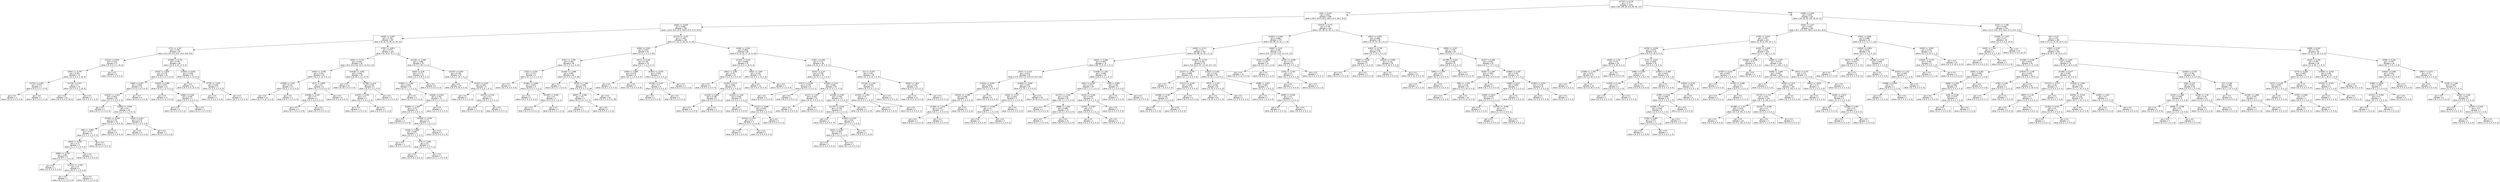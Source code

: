 digraph Tree {
node [shape=box, fontname="helvetica"] ;
edge [fontname="helvetica"] ;
0 [label="x[1797] <= 0.235\ngini = 0.77\nsamples = 1030\nvalue = [66, 189, 99, 411, 90, 58, 117]"] ;
1 [label="x[36] <= 0.218\ngini = 0.811\nsamples = 599\nvalue = [50.0, 154.0, 64.0, 166.0, 51.0, 38.0, 76.0]"] ;
0 -> 1 [labeldistance=2.5, labelangle=45, headlabel="True"] ;
2 [label="x[463] <= -0.018\ngini = 0.802\nsamples = 355\nvalue = [13.0, 55.0, 22.0, 116.0, 47.0, 37.0, 65.0]"] ;
1 -> 2 ;
3 [label="x[259] <= -0.587\ngini = 0.725\nsamples = 207\nvalue = [6, 32, 11, 96, 24, 26, 12]"] ;
2 -> 3 ;
4 [label="x[71] <= -1.157\ngini = 0.791\nsamples = 87\nvalue = [2.0, 8.0, 3.0, 22.0, 19.0, 24.0, 9.0]"] ;
3 -> 4 ;
5 [label="x[1514] <= 0.634\ngini = 0.516\nsamples = 27\nvalue = [0, 0, 0, 3, 2, 18, 4]"] ;
4 -> 5 ;
6 [label="x[591] <= -0.795\ngini = 0.363\nsamples = 23\nvalue = [0, 0, 0, 3, 2, 18, 0]"] ;
5 -> 6 ;
7 [label="x[1753] <= 0.351\ngini = 0.375\nsamples = 4\nvalue = [0, 0, 0, 3, 1, 0, 0]"] ;
6 -> 7 ;
8 [label="gini = 0.0\nsamples = 3\nvalue = [0, 0, 0, 3, 0, 0, 0]"] ;
7 -> 8 ;
9 [label="gini = 0.0\nsamples = 1\nvalue = [0, 0, 0, 0, 1, 0, 0]"] ;
7 -> 9 ;
10 [label="x[1376] <= 0.527\ngini = 0.1\nsamples = 19\nvalue = [0, 0, 0, 0, 1, 18, 0]"] ;
6 -> 10 ;
11 [label="gini = 0.0\nsamples = 18\nvalue = [0, 0, 0, 0, 0, 18, 0]"] ;
10 -> 11 ;
12 [label="gini = 0.0\nsamples = 1\nvalue = [0, 0, 0, 0, 1, 0, 0]"] ;
10 -> 12 ;
13 [label="gini = 0.0\nsamples = 4\nvalue = [0, 0, 0, 0, 0, 0, 4]"] ;
5 -> 13 ;
14 [label="x[1594] <= 0.155\ngini = 0.781\nsamples = 60\nvalue = [2, 8, 3, 19, 17, 6, 5]"] ;
4 -> 14 ;
15 [label="x[913] <= -0.034\ngini = 0.778\nsamples = 45\nvalue = [1, 8, 3, 17, 5, 6, 5]"] ;
14 -> 15 ;
16 [label="x[563] <= 0.357\ngini = 0.818\nsamples = 31\nvalue = [1, 8, 2, 6, 5, 6, 3]"] ;
15 -> 16 ;
17 [label="x[1815] <= -1.043\ngini = 0.816\nsamples = 25\nvalue = [1, 2, 2, 6, 5, 6, 3]"] ;
16 -> 17 ;
18 [label="gini = 0.0\nsamples = 5\nvalue = [0, 0, 0, 5, 0, 0, 0]"] ;
17 -> 18 ;
19 [label="x[1683] <= -0.695\ngini = 0.8\nsamples = 20\nvalue = [1, 2, 2, 1, 5, 6, 3]"] ;
17 -> 19 ;
20 [label="x[1445] <= -0.436\ngini = 0.735\nsamples = 14\nvalue = [1, 2, 1, 1, 0, 6, 3]"] ;
19 -> 20 ;
21 [label="x[85] <= -0.852\ngini = 0.75\nsamples = 8\nvalue = [1, 2, 1, 1, 0, 0, 3]"] ;
20 -> 21 ;
22 [label="x[503] <= -0.292\ngini = 0.72\nsamples = 5\nvalue = [1, 2, 1, 1, 0, 0, 0]"] ;
21 -> 22 ;
23 [label="x[884] <= -0.703\ngini = 0.667\nsamples = 3\nvalue = [1, 0, 1, 1, 0, 0, 0]"] ;
22 -> 23 ;
24 [label="gini = 0.0\nsamples = 1\nvalue = [1, 0, 0, 0, 0, 0, 0]"] ;
23 -> 24 ;
25 [label="x[1231] <= -1.536\ngini = 0.5\nsamples = 2\nvalue = [0, 0, 1, 1, 0, 0, 0]"] ;
23 -> 25 ;
26 [label="gini = 0.0\nsamples = 1\nvalue = [0, 0, 0, 1, 0, 0, 0]"] ;
25 -> 26 ;
27 [label="gini = 0.0\nsamples = 1\nvalue = [0, 0, 1, 0, 0, 0, 0]"] ;
25 -> 27 ;
28 [label="gini = 0.0\nsamples = 2\nvalue = [0, 2, 0, 0, 0, 0, 0]"] ;
22 -> 28 ;
29 [label="gini = 0.0\nsamples = 3\nvalue = [0, 0, 0, 0, 0, 0, 3]"] ;
21 -> 29 ;
30 [label="gini = 0.0\nsamples = 6\nvalue = [0, 0, 0, 0, 0, 6, 0]"] ;
20 -> 30 ;
31 [label="x[434] <= 0.321\ngini = 0.278\nsamples = 6\nvalue = [0, 0, 1, 0, 5, 0, 0]"] ;
19 -> 31 ;
32 [label="gini = 0.0\nsamples = 5\nvalue = [0, 0, 0, 0, 5, 0, 0]"] ;
31 -> 32 ;
33 [label="gini = 0.0\nsamples = 1\nvalue = [0, 0, 1, 0, 0, 0, 0]"] ;
31 -> 33 ;
34 [label="gini = 0.0\nsamples = 6\nvalue = [0, 6, 0, 0, 0, 0, 0]"] ;
16 -> 34 ;
35 [label="x[1652] <= 0.089\ngini = 0.357\nsamples = 14\nvalue = [0, 0, 1, 11, 0, 0, 2]"] ;
15 -> 35 ;
36 [label="gini = 0.0\nsamples = 11\nvalue = [0, 0, 0, 11, 0, 0, 0]"] ;
35 -> 36 ;
37 [label="x[584] <= 0.263\ngini = 0.444\nsamples = 3\nvalue = [0, 0, 1, 0, 0, 0, 2]"] ;
35 -> 37 ;
38 [label="gini = 0.0\nsamples = 2\nvalue = [0, 0, 0, 0, 0, 0, 2]"] ;
37 -> 38 ;
39 [label="gini = 0.0\nsamples = 1\nvalue = [0, 0, 1, 0, 0, 0, 0]"] ;
37 -> 39 ;
40 [label="x[1052] <= 0.639\ngini = 0.338\nsamples = 15\nvalue = [1, 0, 0, 2, 12, 0, 0]"] ;
14 -> 40 ;
41 [label="gini = 0.0\nsamples = 12\nvalue = [0, 0, 0, 0, 12, 0, 0]"] ;
40 -> 41 ;
42 [label="x[776] <= -0.524\ngini = 0.444\nsamples = 3\nvalue = [1, 0, 0, 2, 0, 0, 0]"] ;
40 -> 42 ;
43 [label="gini = 0.0\nsamples = 1\nvalue = [1, 0, 0, 0, 0, 0, 0]"] ;
42 -> 43 ;
44 [label="gini = 0.0\nsamples = 2\nvalue = [0, 0, 0, 2, 0, 0, 0]"] ;
42 -> 44 ;
45 [label="x[755] <= -0.813\ngini = 0.572\nsamples = 120\nvalue = [4, 24, 8, 74, 5, 2, 3]"] ;
3 -> 45 ;
46 [label="x[502] <= -0.723\ngini = 0.636\nsamples = 44\nvalue = [0.0, 21.0, 6.0, 15.0, 1.0, 0.0, 1.0]"] ;
45 -> 46 ;
47 [label="x[544] <= -0.796\ngini = 0.526\nsamples = 19\nvalue = [0, 1, 5, 12, 0, 0, 1]"] ;
46 -> 47 ;
48 [label="x[1639] <= 1.643\ngini = 0.142\nsamples = 13\nvalue = [0, 0, 1, 12, 0, 0, 0]"] ;
47 -> 48 ;
49 [label="gini = 0.0\nsamples = 12\nvalue = [0, 0, 0, 12, 0, 0, 0]"] ;
48 -> 49 ;
50 [label="gini = 0.0\nsamples = 1\nvalue = [0, 0, 1, 0, 0, 0, 0]"] ;
48 -> 50 ;
51 [label="x[17] <= -0.659\ngini = 0.5\nsamples = 6\nvalue = [0, 1, 4, 0, 0, 0, 1]"] ;
47 -> 51 ;
52 [label="x[1048] <= -0.167\ngini = 0.5\nsamples = 2\nvalue = [0, 1, 0, 0, 0, 0, 1]"] ;
51 -> 52 ;
53 [label="gini = 0.0\nsamples = 1\nvalue = [0, 1, 0, 0, 0, 0, 0]"] ;
52 -> 53 ;
54 [label="gini = 0.0\nsamples = 1\nvalue = [0, 0, 0, 0, 0, 0, 1]"] ;
52 -> 54 ;
55 [label="gini = 0.0\nsamples = 4\nvalue = [0, 0, 4, 0, 0, 0, 0]"] ;
51 -> 55 ;
56 [label="x[1418] <= -0.001\ngini = 0.342\nsamples = 25\nvalue = [0, 20, 1, 3, 1, 0, 0]"] ;
46 -> 56 ;
57 [label="gini = 0.0\nsamples = 20\nvalue = [0, 20, 0, 0, 0, 0, 0]"] ;
56 -> 57 ;
58 [label="x[1786] <= 0.14\ngini = 0.56\nsamples = 5\nvalue = [0, 0, 1, 3, 1, 0, 0]"] ;
56 -> 58 ;
59 [label="x[1525] <= 0.354\ngini = 0.5\nsamples = 2\nvalue = [0, 0, 1, 0, 1, 0, 0]"] ;
58 -> 59 ;
60 [label="gini = 0.0\nsamples = 1\nvalue = [0, 0, 1, 0, 0, 0, 0]"] ;
59 -> 60 ;
61 [label="gini = 0.0\nsamples = 1\nvalue = [0, 0, 0, 0, 1, 0, 0]"] ;
59 -> 61 ;
62 [label="gini = 0.0\nsamples = 3\nvalue = [0, 0, 0, 3, 0, 0, 0]"] ;
58 -> 62 ;
63 [label="x[1135] <= -1.008\ngini = 0.388\nsamples = 76\nvalue = [4, 3, 2, 59, 4, 2, 2]"] ;
45 -> 63 ;
64 [label="x[455] <= 0.46\ngini = 0.771\nsamples = 23\nvalue = [4, 3, 1, 9, 3, 2, 1]"] ;
63 -> 64 ;
65 [label="x[1662] <= -1.348\ngini = 0.818\nsamples = 15\nvalue = [4, 3, 1, 1, 3, 2, 1]"] ;
64 -> 65 ;
66 [label="gini = 0.0\nsamples = 4\nvalue = [4, 0, 0, 0, 0, 0, 0]"] ;
65 -> 66 ;
67 [label="x[1626] <= 0.022\ngini = 0.793\nsamples = 11\nvalue = [0, 3, 1, 1, 3, 2, 1]"] ;
65 -> 67 ;
68 [label="x[1801] <= -1.364\ngini = 0.75\nsamples = 8\nvalue = [0, 3, 1, 1, 0, 2, 1]"] ;
67 -> 68 ;
69 [label="gini = 0.0\nsamples = 3\nvalue = [0, 3, 0, 0, 0, 0, 0]"] ;
68 -> 69 ;
70 [label="x[1463] <= -0.902\ngini = 0.72\nsamples = 5\nvalue = [0, 0, 1, 1, 0, 2, 1]"] ;
68 -> 70 ;
71 [label="x[418] <= -0.982\ngini = 0.667\nsamples = 3\nvalue = [0, 0, 1, 1, 0, 0, 1]"] ;
70 -> 71 ;
72 [label="gini = 0.0\nsamples = 1\nvalue = [0, 0, 0, 1, 0, 0, 0]"] ;
71 -> 72 ;
73 [label="x[75] <= 1.696\ngini = 0.5\nsamples = 2\nvalue = [0, 0, 1, 0, 0, 0, 1]"] ;
71 -> 73 ;
74 [label="gini = 0.0\nsamples = 1\nvalue = [0, 0, 0, 0, 0, 0, 1]"] ;
73 -> 74 ;
75 [label="gini = 0.0\nsamples = 1\nvalue = [0, 0, 1, 0, 0, 0, 0]"] ;
73 -> 75 ;
76 [label="gini = 0.0\nsamples = 2\nvalue = [0, 0, 0, 0, 0, 2, 0]"] ;
70 -> 76 ;
77 [label="gini = 0.0\nsamples = 3\nvalue = [0, 0, 0, 0, 3, 0, 0]"] ;
67 -> 77 ;
78 [label="gini = 0.0\nsamples = 8\nvalue = [0, 0, 0, 8, 0, 0, 0]"] ;
64 -> 78 ;
79 [label="x[1323] <= 0.926\ngini = 0.109\nsamples = 53\nvalue = [0, 0, 1, 50, 1, 0, 1]"] ;
63 -> 79 ;
80 [label="gini = 0.0\nsamples = 50\nvalue = [0, 0, 0, 50, 0, 0, 0]"] ;
79 -> 80 ;
81 [label="x[1457] <= 0.525\ngini = 0.667\nsamples = 3\nvalue = [0, 0, 1, 0, 1, 0, 1]"] ;
79 -> 81 ;
82 [label="gini = 0.0\nsamples = 1\nvalue = [0, 0, 0, 0, 1, 0, 0]"] ;
81 -> 82 ;
83 [label="x[1074] <= 0.53\ngini = 0.5\nsamples = 2\nvalue = [0, 0, 1, 0, 0, 0, 1]"] ;
81 -> 83 ;
84 [label="gini = 0.0\nsamples = 1\nvalue = [0, 0, 1, 0, 0, 0, 0]"] ;
83 -> 84 ;
85 [label="gini = 0.0\nsamples = 1\nvalue = [0, 0, 0, 0, 0, 0, 1]"] ;
83 -> 85 ;
86 [label="x[1573] <= -0.221\ngini = 0.792\nsamples = 148\nvalue = [7, 23, 11, 20, 23, 11, 53]"] ;
2 -> 86 ;
87 [label="x[564] <= 0.593\ngini = 0.507\nsamples = 63\nvalue = [2, 9, 1, 3, 2, 3, 43]"] ;
86 -> 87 ;
88 [label="x[781] <= -1.055\ngini = 0.263\nsamples = 48\nvalue = [0, 2, 0, 3, 2, 0, 41]"] ;
87 -> 88 ;
89 [label="x[252] <= 0.332\ngini = 0.722\nsamples = 6\nvalue = [0, 2, 0, 2, 1, 0, 1]"] ;
88 -> 89 ;
90 [label="gini = 0.0\nsamples = 2\nvalue = [0, 2, 0, 0, 0, 0, 0]"] ;
89 -> 90 ;
91 [label="x[1482] <= -0.605\ngini = 0.625\nsamples = 4\nvalue = [0, 0, 0, 2, 1, 0, 1]"] ;
89 -> 91 ;
92 [label="gini = 0.0\nsamples = 2\nvalue = [0, 0, 0, 2, 0, 0, 0]"] ;
91 -> 92 ;
93 [label="x[1169] <= -0.564\ngini = 0.5\nsamples = 2\nvalue = [0, 0, 0, 0, 1, 0, 1]"] ;
91 -> 93 ;
94 [label="gini = 0.0\nsamples = 1\nvalue = [0, 0, 0, 0, 0, 0, 1]"] ;
93 -> 94 ;
95 [label="gini = 0.0\nsamples = 1\nvalue = [0, 0, 0, 0, 1, 0, 0]"] ;
93 -> 95 ;
96 [label="x[1162] <= -1.896\ngini = 0.092\nsamples = 42\nvalue = [0, 0, 0, 1, 1, 0, 40]"] ;
88 -> 96 ;
97 [label="gini = 0.0\nsamples = 1\nvalue = [0, 0, 0, 1, 0, 0, 0]"] ;
96 -> 97 ;
98 [label="x[975] <= -1.306\ngini = 0.048\nsamples = 41\nvalue = [0, 0, 0, 0, 1, 0, 40]"] ;
96 -> 98 ;
99 [label="x[653] <= -0.283\ngini = 0.5\nsamples = 2\nvalue = [0, 0, 0, 0, 1, 0, 1]"] ;
98 -> 99 ;
100 [label="gini = 0.0\nsamples = 1\nvalue = [0, 0, 0, 0, 0, 0, 1]"] ;
99 -> 100 ;
101 [label="gini = 0.0\nsamples = 1\nvalue = [0, 0, 0, 0, 1, 0, 0]"] ;
99 -> 101 ;
102 [label="gini = 0.0\nsamples = 39\nvalue = [0, 0, 0, 0, 0, 0, 39]"] ;
98 -> 102 ;
103 [label="x[671] <= 0.156\ngini = 0.702\nsamples = 15\nvalue = [2, 7, 1, 0, 0, 3, 2]"] ;
87 -> 103 ;
104 [label="x[280] <= -0.984\ngini = 0.219\nsamples = 8\nvalue = [0, 7, 1, 0, 0, 0, 0]"] ;
103 -> 104 ;
105 [label="gini = 0.0\nsamples = 1\nvalue = [0, 0, 1, 0, 0, 0, 0]"] ;
104 -> 105 ;
106 [label="gini = 0.0\nsamples = 7\nvalue = [0, 7, 0, 0, 0, 0, 0]"] ;
104 -> 106 ;
107 [label="x[1841] <= -0.502\ngini = 0.653\nsamples = 7\nvalue = [2, 0, 0, 0, 0, 3, 2]"] ;
103 -> 107 ;
108 [label="x[1226] <= 0.243\ngini = 0.5\nsamples = 4\nvalue = [2, 0, 0, 0, 0, 0, 2]"] ;
107 -> 108 ;
109 [label="gini = 0.0\nsamples = 2\nvalue = [2, 0, 0, 0, 0, 0, 0]"] ;
108 -> 109 ;
110 [label="gini = 0.0\nsamples = 2\nvalue = [0, 0, 0, 0, 0, 0, 2]"] ;
108 -> 110 ;
111 [label="gini = 0.0\nsamples = 3\nvalue = [0, 0, 0, 0, 0, 3, 0]"] ;
107 -> 111 ;
112 [label="x[148] <= -0.342\ngini = 0.832\nsamples = 85\nvalue = [5, 14, 10, 17, 21, 8, 10]"] ;
86 -> 112 ;
113 [label="x[1454] <= 0.249\ngini = 0.688\nsamples = 37\nvalue = [1, 0, 5, 2, 18, 8, 3]"] ;
112 -> 113 ;
114 [label="x[652] <= -0.96\ngini = 0.76\nsamples = 22\nvalue = [1, 0, 5, 1, 4, 8, 3]"] ;
113 -> 114 ;
115 [label="gini = 0.0\nsamples = 5\nvalue = [0, 0, 5, 0, 0, 0, 0]"] ;
114 -> 115 ;
116 [label="x[1293] <= 0.72\ngini = 0.685\nsamples = 17\nvalue = [1, 0, 0, 1, 4, 8, 3]"] ;
114 -> 116 ;
117 [label="x[1016] <= 0.895\ngini = 0.198\nsamples = 9\nvalue = [0, 0, 0, 0, 0, 8, 1]"] ;
116 -> 117 ;
118 [label="gini = 0.0\nsamples = 8\nvalue = [0, 0, 0, 0, 0, 8, 0]"] ;
117 -> 118 ;
119 [label="gini = 0.0\nsamples = 1\nvalue = [0, 0, 0, 0, 0, 0, 1]"] ;
117 -> 119 ;
120 [label="x[1022] <= -0.04\ngini = 0.656\nsamples = 8\nvalue = [1, 0, 0, 1, 4, 0, 2]"] ;
116 -> 120 ;
121 [label="gini = 0.0\nsamples = 4\nvalue = [0, 0, 0, 0, 4, 0, 0]"] ;
120 -> 121 ;
122 [label="x[1217] <= 0.689\ngini = 0.625\nsamples = 4\nvalue = [1, 0, 0, 1, 0, 0, 2]"] ;
120 -> 122 ;
123 [label="x[1314] <= 1.037\ngini = 0.5\nsamples = 2\nvalue = [1, 0, 0, 1, 0, 0, 0]"] ;
122 -> 123 ;
124 [label="gini = 0.0\nsamples = 1\nvalue = [0, 0, 0, 1, 0, 0, 0]"] ;
123 -> 124 ;
125 [label="gini = 0.0\nsamples = 1\nvalue = [1, 0, 0, 0, 0, 0, 0]"] ;
123 -> 125 ;
126 [label="gini = 0.0\nsamples = 2\nvalue = [0, 0, 0, 0, 0, 0, 2]"] ;
122 -> 126 ;
127 [label="x[942] <= 1.656\ngini = 0.124\nsamples = 15\nvalue = [0, 0, 0, 1, 14, 0, 0]"] ;
113 -> 127 ;
128 [label="gini = 0.0\nsamples = 14\nvalue = [0, 0, 0, 0, 14, 0, 0]"] ;
127 -> 128 ;
129 [label="gini = 0.0\nsamples = 1\nvalue = [0, 0, 0, 1, 0, 0, 0]"] ;
127 -> 129 ;
130 [label="x[782] <= 0.495\ngini = 0.774\nsamples = 48\nvalue = [4, 14, 5, 15, 3, 0, 7]"] ;
112 -> 130 ;
131 [label="x[570] <= -0.29\ngini = 0.758\nsamples = 30\nvalue = [4, 12, 5, 2, 2, 0, 5]"] ;
130 -> 131 ;
132 [label="x[1071] <= 0.166\ngini = 0.278\nsamples = 6\nvalue = [0, 0, 5, 0, 0, 0, 1]"] ;
131 -> 132 ;
133 [label="gini = 0.0\nsamples = 5\nvalue = [0, 0, 5, 0, 0, 0, 0]"] ;
132 -> 133 ;
134 [label="gini = 0.0\nsamples = 1\nvalue = [0, 0, 0, 0, 0, 0, 1]"] ;
132 -> 134 ;
135 [label="x[1018] <= 0.212\ngini = 0.681\nsamples = 24\nvalue = [4, 12, 0, 2, 2, 0, 4]"] ;
131 -> 135 ;
136 [label="x[117] <= 1.427\ngini = 0.153\nsamples = 12\nvalue = [0, 11, 0, 0, 0, 0, 1]"] ;
135 -> 136 ;
137 [label="gini = 0.0\nsamples = 11\nvalue = [0, 11, 0, 0, 0, 0, 0]"] ;
136 -> 137 ;
138 [label="gini = 0.0\nsamples = 1\nvalue = [0, 0, 0, 0, 0, 0, 1]"] ;
136 -> 138 ;
139 [label="x[1269] <= 0.457\ngini = 0.764\nsamples = 12\nvalue = [4, 1, 0, 2, 2, 0, 3]"] ;
135 -> 139 ;
140 [label="x[1170] <= -0.619\ngini = 0.719\nsamples = 8\nvalue = [0, 1, 0, 2, 2, 0, 3]"] ;
139 -> 140 ;
141 [label="gini = 0.0\nsamples = 3\nvalue = [0, 0, 0, 0, 0, 0, 3]"] ;
140 -> 141 ;
142 [label="x[1651] <= 0.303\ngini = 0.64\nsamples = 5\nvalue = [0, 1, 0, 2, 2, 0, 0]"] ;
140 -> 142 ;
143 [label="x[632] <= 0.562\ngini = 0.444\nsamples = 3\nvalue = [0, 1, 0, 2, 0, 0, 0]"] ;
142 -> 143 ;
144 [label="gini = 0.0\nsamples = 2\nvalue = [0, 0, 0, 2, 0, 0, 0]"] ;
143 -> 144 ;
145 [label="gini = 0.0\nsamples = 1\nvalue = [0, 1, 0, 0, 0, 0, 0]"] ;
143 -> 145 ;
146 [label="gini = 0.0\nsamples = 2\nvalue = [0, 0, 0, 0, 2, 0, 0]"] ;
142 -> 146 ;
147 [label="gini = 0.0\nsamples = 4\nvalue = [4, 0, 0, 0, 0, 0, 0]"] ;
139 -> 147 ;
148 [label="x[1] <= -0.479\ngini = 0.451\nsamples = 18\nvalue = [0, 2, 0, 13, 1, 0, 2]"] ;
130 -> 148 ;
149 [label="x[1116] <= 1.291\ngini = 0.625\nsamples = 4\nvalue = [0, 2, 0, 0, 1, 0, 1]"] ;
148 -> 149 ;
150 [label="x[1152] <= 1.002\ngini = 0.5\nsamples = 2\nvalue = [0, 0, 0, 0, 1, 0, 1]"] ;
149 -> 150 ;
151 [label="gini = 0.0\nsamples = 1\nvalue = [0, 0, 0, 0, 1, 0, 0]"] ;
150 -> 151 ;
152 [label="gini = 0.0\nsamples = 1\nvalue = [0, 0, 0, 0, 0, 0, 1]"] ;
150 -> 152 ;
153 [label="gini = 0.0\nsamples = 2\nvalue = [0, 2, 0, 0, 0, 0, 0]"] ;
149 -> 153 ;
154 [label="x[933] <= 1.823\ngini = 0.133\nsamples = 14\nvalue = [0, 0, 0, 13, 0, 0, 1]"] ;
148 -> 154 ;
155 [label="gini = 0.0\nsamples = 13\nvalue = [0, 0, 0, 13, 0, 0, 0]"] ;
154 -> 155 ;
156 [label="gini = 0.0\nsamples = 1\nvalue = [0, 0, 0, 0, 0, 0, 1]"] ;
154 -> 156 ;
157 [label="x[1573] <= 0.272\ngini = 0.738\nsamples = 244\nvalue = [37, 99, 42, 50, 4, 1, 11]"] ;
1 -> 157 ;
158 [label="x[1653] <= 0.406\ngini = 0.668\nsamples = 175\nvalue = [32, 89, 10, 32, 2, 1, 9]"] ;
157 -> 158 ;
159 [label="x[493] <= -0.111\ngini = 0.6\nsamples = 152\nvalue = [32, 88, 10, 19, 1, 0, 2]"] ;
158 -> 159 ;
160 [label="x[642] <= -0.366\ngini = 0.697\nsamples = 76\nvalue = [29, 27, 6, 12, 1, 0, 1]"] ;
159 -> 160 ;
161 [label="x[537] <= -0.725\ngini = 0.613\nsamples = 42\nvalue = [7.0, 23.0, 2.0, 10.0, 0.0, 0.0, 0.0]"] ;
160 -> 161 ;
162 [label="x[1424] <= -0.593\ngini = 0.642\nsamples = 18\nvalue = [5, 3, 1, 9, 0, 0, 0]"] ;
161 -> 162 ;
163 [label="x[1022] <= -1.198\ngini = 0.568\nsamples = 9\nvalue = [5, 3, 1, 0, 0, 0, 0]"] ;
162 -> 163 ;
164 [label="x[1180] <= -1.319\ngini = 0.375\nsamples = 4\nvalue = [0, 3, 1, 0, 0, 0, 0]"] ;
163 -> 164 ;
165 [label="gini = 0.0\nsamples = 1\nvalue = [0, 0, 1, 0, 0, 0, 0]"] ;
164 -> 165 ;
166 [label="gini = 0.0\nsamples = 3\nvalue = [0, 3, 0, 0, 0, 0, 0]"] ;
164 -> 166 ;
167 [label="gini = 0.0\nsamples = 5\nvalue = [5, 0, 0, 0, 0, 0, 0]"] ;
163 -> 167 ;
168 [label="gini = 0.0\nsamples = 9\nvalue = [0, 0, 0, 9, 0, 0, 0]"] ;
162 -> 168 ;
169 [label="x[1845] <= -0.599\ngini = 0.295\nsamples = 24\nvalue = [2, 20, 1, 1, 0, 0, 0]"] ;
161 -> 169 ;
170 [label="x[320] <= -0.727\ngini = 0.625\nsamples = 4\nvalue = [2, 0, 1, 1, 0, 0, 0]"] ;
169 -> 170 ;
171 [label="x[1493] <= -0.295\ngini = 0.5\nsamples = 2\nvalue = [0, 0, 1, 1, 0, 0, 0]"] ;
170 -> 171 ;
172 [label="gini = 0.0\nsamples = 1\nvalue = [0, 0, 1, 0, 0, 0, 0]"] ;
171 -> 172 ;
173 [label="gini = 0.0\nsamples = 1\nvalue = [0, 0, 0, 1, 0, 0, 0]"] ;
171 -> 173 ;
174 [label="gini = 0.0\nsamples = 2\nvalue = [2, 0, 0, 0, 0, 0, 0]"] ;
170 -> 174 ;
175 [label="gini = 0.0\nsamples = 20\nvalue = [0, 20, 0, 0, 0, 0, 0]"] ;
169 -> 175 ;
176 [label="x[1628] <= 1.361\ngini = 0.548\nsamples = 34\nvalue = [22, 4, 4, 2, 1, 0, 1]"] ;
160 -> 176 ;
177 [label="x[561] <= 0.305\ngini = 0.411\nsamples = 29\nvalue = [22, 2, 1, 2, 1, 0, 1]"] ;
176 -> 177 ;
178 [label="x[1272] <= -2.042\ngini = 0.218\nsamples = 25\nvalue = [22, 2, 1, 0, 0, 0, 0]"] ;
177 -> 178 ;
179 [label="gini = 0.0\nsamples = 2\nvalue = [0, 2, 0, 0, 0, 0, 0]"] ;
178 -> 179 ;
180 [label="x[868] <= -1.265\ngini = 0.083\nsamples = 23\nvalue = [22, 0, 1, 0, 0, 0, 0]"] ;
178 -> 180 ;
181 [label="gini = 0.0\nsamples = 1\nvalue = [0, 0, 1, 0, 0, 0, 0]"] ;
180 -> 181 ;
182 [label="gini = 0.0\nsamples = 22\nvalue = [22, 0, 0, 0, 0, 0, 0]"] ;
180 -> 182 ;
183 [label="x[124] <= -0.405\ngini = 0.625\nsamples = 4\nvalue = [0, 0, 0, 2, 1, 0, 1]"] ;
177 -> 183 ;
184 [label="x[1551] <= 0.957\ngini = 0.5\nsamples = 2\nvalue = [0, 0, 0, 0, 1, 0, 1]"] ;
183 -> 184 ;
185 [label="gini = 0.0\nsamples = 1\nvalue = [0, 0, 0, 0, 1, 0, 0]"] ;
184 -> 185 ;
186 [label="gini = 0.0\nsamples = 1\nvalue = [0, 0, 0, 0, 0, 0, 1]"] ;
184 -> 186 ;
187 [label="gini = 0.0\nsamples = 2\nvalue = [0, 0, 0, 2, 0, 0, 0]"] ;
183 -> 187 ;
188 [label="x[59] <= 0.856\ngini = 0.48\nsamples = 5\nvalue = [0, 2, 3, 0, 0, 0, 0]"] ;
176 -> 188 ;
189 [label="gini = 0.0\nsamples = 3\nvalue = [0, 0, 3, 0, 0, 0, 0]"] ;
188 -> 189 ;
190 [label="gini = 0.0\nsamples = 2\nvalue = [0, 2, 0, 0, 0, 0, 0]"] ;
188 -> 190 ;
191 [label="x[1240] <= -0.714\ngini = 0.343\nsamples = 76\nvalue = [3.0, 61.0, 4.0, 7.0, 0.0, 0.0, 1.0]"] ;
159 -> 191 ;
192 [label="x[1227] <= -0.376\ngini = 0.698\nsamples = 18\nvalue = [2, 7, 3, 6, 0, 0, 0]"] ;
191 -> 192 ;
193 [label="gini = 0.0\nsamples = 7\nvalue = [0, 7, 0, 0, 0, 0, 0]"] ;
192 -> 193 ;
194 [label="x[1217] <= -0.634\ngini = 0.595\nsamples = 11\nvalue = [2, 0, 3, 6, 0, 0, 0]"] ;
192 -> 194 ;
195 [label="x[1566] <= -0.367\ngini = 0.48\nsamples = 5\nvalue = [2, 0, 3, 0, 0, 0, 0]"] ;
194 -> 195 ;
196 [label="gini = 0.0\nsamples = 2\nvalue = [2, 0, 0, 0, 0, 0, 0]"] ;
195 -> 196 ;
197 [label="gini = 0.0\nsamples = 3\nvalue = [0, 0, 3, 0, 0, 0, 0]"] ;
195 -> 197 ;
198 [label="gini = 0.0\nsamples = 6\nvalue = [0, 0, 0, 6, 0, 0, 0]"] ;
194 -> 198 ;
199 [label="x[1621] <= 0.303\ngini = 0.132\nsamples = 58\nvalue = [1, 54, 1, 1, 0, 0, 1]"] ;
191 -> 199 ;
200 [label="x[875] <= 1.152\ngini = 0.036\nsamples = 55\nvalue = [1, 54, 0, 0, 0, 0, 0]"] ;
199 -> 200 ;
201 [label="gini = 0.0\nsamples = 54\nvalue = [0, 54, 0, 0, 0, 0, 0]"] ;
200 -> 201 ;
202 [label="gini = 0.0\nsamples = 1\nvalue = [1, 0, 0, 0, 0, 0, 0]"] ;
200 -> 202 ;
203 [label="x[588] <= -0.627\ngini = 0.667\nsamples = 3\nvalue = [0, 0, 1, 1, 0, 0, 1]"] ;
199 -> 203 ;
204 [label="gini = 0.0\nsamples = 1\nvalue = [0, 0, 1, 0, 0, 0, 0]"] ;
203 -> 204 ;
205 [label="x[299] <= -0.248\ngini = 0.5\nsamples = 2\nvalue = [0, 0, 0, 1, 0, 0, 1]"] ;
203 -> 205 ;
206 [label="gini = 0.0\nsamples = 1\nvalue = [0, 0, 0, 1, 0, 0, 0]"] ;
205 -> 206 ;
207 [label="gini = 0.0\nsamples = 1\nvalue = [0, 0, 0, 0, 0, 0, 1]"] ;
205 -> 207 ;
208 [label="x[565] <= -0.41\ngini = 0.582\nsamples = 23\nvalue = [0.0, 1.0, 0.0, 13.0, 1.0, 1.0, 7.0]"] ;
158 -> 208 ;
209 [label="x[541] <= 0.516\ngini = 0.133\nsamples = 14\nvalue = [0, 0, 0, 13, 1, 0, 0]"] ;
208 -> 209 ;
210 [label="gini = 0.0\nsamples = 13\nvalue = [0, 0, 0, 13, 0, 0, 0]"] ;
209 -> 210 ;
211 [label="gini = 0.0\nsamples = 1\nvalue = [0, 0, 0, 0, 1, 0, 0]"] ;
209 -> 211 ;
212 [label="x[259] <= -0.268\ngini = 0.37\nsamples = 9\nvalue = [0, 1, 0, 0, 0, 1, 7]"] ;
208 -> 212 ;
213 [label="x[332] <= -1.303\ngini = 0.5\nsamples = 2\nvalue = [0, 1, 0, 0, 0, 1, 0]"] ;
212 -> 213 ;
214 [label="gini = 0.0\nsamples = 1\nvalue = [0, 1, 0, 0, 0, 0, 0]"] ;
213 -> 214 ;
215 [label="gini = 0.0\nsamples = 1\nvalue = [0, 0, 0, 0, 0, 1, 0]"] ;
213 -> 215 ;
216 [label="gini = 0.0\nsamples = 7\nvalue = [0, 0, 0, 0, 0, 0, 7]"] ;
212 -> 216 ;
217 [label="x[921] <= -0.001\ngini = 0.689\nsamples = 69\nvalue = [5, 10, 32, 18, 2, 0, 2]"] ;
157 -> 217 ;
218 [label="x[362] <= -0.739\ngini = 0.304\nsamples = 29\nvalue = [2, 2, 24, 1, 0, 0, 0]"] ;
217 -> 218 ;
219 [label="x[850] <= -0.296\ngini = 0.444\nsamples = 3\nvalue = [0, 2, 0, 1, 0, 0, 0]"] ;
218 -> 219 ;
220 [label="gini = 0.0\nsamples = 1\nvalue = [0, 0, 0, 1, 0, 0, 0]"] ;
219 -> 220 ;
221 [label="gini = 0.0\nsamples = 2\nvalue = [0, 2, 0, 0, 0, 0, 0]"] ;
219 -> 221 ;
222 [label="x[1615] <= -0.699\ngini = 0.142\nsamples = 26\nvalue = [2, 0, 24, 0, 0, 0, 0]"] ;
218 -> 222 ;
223 [label="gini = 0.0\nsamples = 2\nvalue = [2, 0, 0, 0, 0, 0, 0]"] ;
222 -> 223 ;
224 [label="gini = 0.0\nsamples = 24\nvalue = [0, 0, 24, 0, 0, 0, 0]"] ;
222 -> 224 ;
225 [label="x[909] <= -0.337\ngini = 0.729\nsamples = 40\nvalue = [3, 8, 8, 17, 2, 0, 2]"] ;
217 -> 225 ;
226 [label="x[1798] <= -0.622\ngini = 0.406\nsamples = 8\nvalue = [0, 6, 1, 0, 0, 0, 1]"] ;
225 -> 226 ;
227 [label="x[681] <= 1.029\ngini = 0.5\nsamples = 2\nvalue = [0, 0, 1, 0, 0, 0, 1]"] ;
226 -> 227 ;
228 [label="gini = 0.0\nsamples = 1\nvalue = [0, 0, 1, 0, 0, 0, 0]"] ;
227 -> 228 ;
229 [label="gini = 0.0\nsamples = 1\nvalue = [0, 0, 0, 0, 0, 0, 1]"] ;
227 -> 229 ;
230 [label="gini = 0.0\nsamples = 6\nvalue = [0, 6, 0, 0, 0, 0, 0]"] ;
226 -> 230 ;
231 [label="x[107] <= 0.498\ngini = 0.652\nsamples = 32\nvalue = [3, 2, 7, 17, 2, 0, 1]"] ;
225 -> 231 ;
232 [label="x[500] <= 1.269\ngini = 0.304\nsamples = 17\nvalue = [1, 2, 0, 14, 0, 0, 0]"] ;
231 -> 232 ;
233 [label="x[85] <= -1.529\ngini = 0.124\nsamples = 15\nvalue = [1, 0, 0, 14, 0, 0, 0]"] ;
232 -> 233 ;
234 [label="gini = 0.0\nsamples = 1\nvalue = [1, 0, 0, 0, 0, 0, 0]"] ;
233 -> 234 ;
235 [label="gini = 0.0\nsamples = 14\nvalue = [0, 0, 0, 14, 0, 0, 0]"] ;
233 -> 235 ;
236 [label="gini = 0.0\nsamples = 2\nvalue = [0, 2, 0, 0, 0, 0, 0]"] ;
232 -> 236 ;
237 [label="x[1684] <= 0.105\ngini = 0.702\nsamples = 15\nvalue = [2, 0, 7, 3, 2, 0, 1]"] ;
231 -> 237 ;
238 [label="x[588] <= 0.512\ngini = 0.694\nsamples = 7\nvalue = [1, 0, 0, 3, 2, 0, 1]"] ;
237 -> 238 ;
239 [label="x[309] <= 0.613\ngini = 0.625\nsamples = 4\nvalue = [1, 0, 0, 0, 2, 0, 1]"] ;
238 -> 239 ;
240 [label="gini = 0.0\nsamples = 2\nvalue = [0, 0, 0, 0, 2, 0, 0]"] ;
239 -> 240 ;
241 [label="x[1783] <= -0.656\ngini = 0.5\nsamples = 2\nvalue = [1, 0, 0, 0, 0, 0, 1]"] ;
239 -> 241 ;
242 [label="gini = 0.0\nsamples = 1\nvalue = [1, 0, 0, 0, 0, 0, 0]"] ;
241 -> 242 ;
243 [label="gini = 0.0\nsamples = 1\nvalue = [0, 0, 0, 0, 0, 0, 1]"] ;
241 -> 243 ;
244 [label="gini = 0.0\nsamples = 3\nvalue = [0, 0, 0, 3, 0, 0, 0]"] ;
238 -> 244 ;
245 [label="x[1562] <= 0.024\ngini = 0.219\nsamples = 8\nvalue = [1, 0, 7, 0, 0, 0, 0]"] ;
237 -> 245 ;
246 [label="gini = 0.0\nsamples = 1\nvalue = [1, 0, 0, 0, 0, 0, 0]"] ;
245 -> 246 ;
247 [label="gini = 0.0\nsamples = 7\nvalue = [0, 0, 7, 0, 0, 0, 0]"] ;
245 -> 247 ;
248 [label="x[508] <= 0.528\ngini = 0.643\nsamples = 431\nvalue = [16, 35, 35, 245, 39, 20, 41]"] ;
0 -> 248 [labeldistance=2.5, labelangle=-45, headlabel="False"] ;
249 [label="x[532] <= 1.137\ngini = 0.423\nsamples = 253\nvalue = [5.0, 12.0, 8.0, 190.0, 12.0, 6.0, 20.0]"] ;
248 -> 249 ;
250 [label="x[735] <= -0.074\ngini = 0.337\nsamples = 221\nvalue = [5, 10, 5, 179, 10, 5, 7]"] ;
249 -> 250 ;
251 [label="x[479] <= -0.549\ngini = 0.675\nsamples = 62\nvalue = [3, 6, 4, 33, 8, 3, 5]"] ;
250 -> 251 ;
252 [label="x[538] <= 1.102\ngini = 0.19\nsamples = 29\nvalue = [0, 2, 0, 26, 0, 0, 1]"] ;
251 -> 252 ;
253 [label="x[1409] <= -1.264\ngini = 0.071\nsamples = 27\nvalue = [0, 0, 0, 26, 0, 0, 1]"] ;
252 -> 253 ;
254 [label="gini = 0.0\nsamples = 1\nvalue = [0, 0, 0, 0, 0, 0, 1]"] ;
253 -> 254 ;
255 [label="gini = 0.0\nsamples = 26\nvalue = [0, 0, 0, 26, 0, 0, 0]"] ;
253 -> 255 ;
256 [label="gini = 0.0\nsamples = 2\nvalue = [0, 2, 0, 0, 0, 0, 0]"] ;
252 -> 256 ;
257 [label="x[74] <= -0.415\ngini = 0.836\nsamples = 33\nvalue = [3, 4, 4, 7, 8, 3, 4]"] ;
251 -> 257 ;
258 [label="x[486] <= 0.093\ngini = 0.5\nsamples = 12\nvalue = [0, 0, 0, 2, 8, 2, 0]"] ;
257 -> 258 ;
259 [label="x[1842] <= 0.144\ngini = 0.5\nsamples = 4\nvalue = [0, 0, 0, 2, 0, 2, 0]"] ;
258 -> 259 ;
260 [label="gini = 0.0\nsamples = 2\nvalue = [0, 0, 0, 0, 0, 2, 0]"] ;
259 -> 260 ;
261 [label="gini = 0.0\nsamples = 2\nvalue = [0, 0, 0, 2, 0, 0, 0]"] ;
259 -> 261 ;
262 [label="gini = 0.0\nsamples = 8\nvalue = [0, 0, 0, 0, 8, 0, 0]"] ;
258 -> 262 ;
263 [label="x[1681] <= -0.358\ngini = 0.812\nsamples = 21\nvalue = [3, 4, 4, 5, 0, 1, 4]"] ;
257 -> 263 ;
264 [label="gini = 0.0\nsamples = 4\nvalue = [0, 4, 0, 0, 0, 0, 0]"] ;
263 -> 264 ;
265 [label="x[1820] <= 0.741\ngini = 0.768\nsamples = 17\nvalue = [3, 0, 4, 5, 0, 1, 4]"] ;
263 -> 265 ;
266 [label="x[785] <= 0.225\ngini = 0.698\nsamples = 13\nvalue = [3, 0, 4, 5, 0, 1, 0]"] ;
265 -> 266 ;
267 [label="x[1208] <= -0.37\ngini = 0.594\nsamples = 8\nvalue = [3, 0, 4, 0, 0, 1, 0]"] ;
266 -> 267 ;
268 [label="x[758] <= 0.083\ngini = 0.375\nsamples = 4\nvalue = [3, 0, 0, 0, 0, 1, 0]"] ;
267 -> 268 ;
269 [label="gini = 0.0\nsamples = 3\nvalue = [3, 0, 0, 0, 0, 0, 0]"] ;
268 -> 269 ;
270 [label="gini = 0.0\nsamples = 1\nvalue = [0, 0, 0, 0, 0, 1, 0]"] ;
268 -> 270 ;
271 [label="gini = 0.0\nsamples = 4\nvalue = [0, 0, 4, 0, 0, 0, 0]"] ;
267 -> 271 ;
272 [label="gini = 0.0\nsamples = 5\nvalue = [0, 0, 0, 5, 0, 0, 0]"] ;
266 -> 272 ;
273 [label="gini = 0.0\nsamples = 4\nvalue = [0, 0, 0, 0, 0, 0, 4]"] ;
265 -> 273 ;
274 [label="x[255] <= -1.659\ngini = 0.156\nsamples = 159\nvalue = [2, 4, 1, 146, 2, 2, 2]"] ;
250 -> 274 ;
275 [label="x[1636] <= 0.568\ngini = 0.72\nsamples = 5\nvalue = [0, 1, 0, 1, 0, 2, 1]"] ;
274 -> 275 ;
276 [label="x[1353] <= 0.215\ngini = 0.667\nsamples = 3\nvalue = [0, 1, 0, 1, 0, 0, 1]"] ;
275 -> 276 ;
277 [label="gini = 0.0\nsamples = 1\nvalue = [0, 1, 0, 0, 0, 0, 0]"] ;
276 -> 277 ;
278 [label="x[244] <= -0.086\ngini = 0.5\nsamples = 2\nvalue = [0, 0, 0, 1, 0, 0, 1]"] ;
276 -> 278 ;
279 [label="gini = 0.0\nsamples = 1\nvalue = [0, 0, 0, 0, 0, 0, 1]"] ;
278 -> 279 ;
280 [label="gini = 0.0\nsamples = 1\nvalue = [0, 0, 0, 1, 0, 0, 0]"] ;
278 -> 280 ;
281 [label="gini = 0.0\nsamples = 2\nvalue = [0, 0, 0, 0, 0, 2, 0]"] ;
275 -> 281 ;
282 [label="x[583] <= 1.287\ngini = 0.113\nsamples = 154\nvalue = [2, 3, 1, 145, 2, 0, 1]"] ;
274 -> 282 ;
283 [label="x[459] <= -2.405\ngini = 0.054\nsamples = 146\nvalue = [1, 2, 0, 142, 0, 0, 1]"] ;
282 -> 283 ;
284 [label="gini = 0.0\nsamples = 1\nvalue = [1, 0, 0, 0, 0, 0, 0]"] ;
283 -> 284 ;
285 [label="x[530] <= 1.513\ngini = 0.041\nsamples = 145\nvalue = [0, 2, 0, 142, 0, 0, 1]"] ;
283 -> 285 ;
286 [label="x[1723] <= 1.713\ngini = 0.027\nsamples = 144\nvalue = [0, 1, 0, 142, 0, 0, 1]"] ;
285 -> 286 ;
287 [label="x[1488] <= -1.327\ngini = 0.014\nsamples = 142\nvalue = [0, 1, 0, 141, 0, 0, 0]"] ;
286 -> 287 ;
288 [label="gini = 0.0\nsamples = 1\nvalue = [0, 1, 0, 0, 0, 0, 0]"] ;
287 -> 288 ;
289 [label="gini = 0.0\nsamples = 141\nvalue = [0, 0, 0, 141, 0, 0, 0]"] ;
287 -> 289 ;
290 [label="x[1202] <= -0.188\ngini = 0.5\nsamples = 2\nvalue = [0, 0, 0, 1, 0, 0, 1]"] ;
286 -> 290 ;
291 [label="gini = 0.0\nsamples = 1\nvalue = [0, 0, 0, 1, 0, 0, 0]"] ;
290 -> 291 ;
292 [label="gini = 0.0\nsamples = 1\nvalue = [0, 0, 0, 0, 0, 0, 1]"] ;
290 -> 292 ;
293 [label="gini = 0.0\nsamples = 1\nvalue = [0, 1, 0, 0, 0, 0, 0]"] ;
285 -> 293 ;
294 [label="x[911] <= 0.751\ngini = 0.75\nsamples = 8\nvalue = [1, 1, 1, 3, 2, 0, 0]"] ;
282 -> 294 ;
295 [label="x[861] <= -0.902\ngini = 0.72\nsamples = 5\nvalue = [1, 1, 1, 0, 2, 0, 0]"] ;
294 -> 295 ;
296 [label="gini = 0.0\nsamples = 2\nvalue = [0, 0, 0, 0, 2, 0, 0]"] ;
295 -> 296 ;
297 [label="x[249] <= -0.674\ngini = 0.667\nsamples = 3\nvalue = [1, 1, 1, 0, 0, 0, 0]"] ;
295 -> 297 ;
298 [label="gini = 0.0\nsamples = 1\nvalue = [0, 1, 0, 0, 0, 0, 0]"] ;
297 -> 298 ;
299 [label="x[1598] <= 0.001\ngini = 0.5\nsamples = 2\nvalue = [1, 0, 1, 0, 0, 0, 0]"] ;
297 -> 299 ;
300 [label="gini = 0.0\nsamples = 1\nvalue = [1, 0, 0, 0, 0, 0, 0]"] ;
299 -> 300 ;
301 [label="gini = 0.0\nsamples = 1\nvalue = [0, 0, 1, 0, 0, 0, 0]"] ;
299 -> 301 ;
302 [label="gini = 0.0\nsamples = 3\nvalue = [0, 0, 0, 3, 0, 0, 0]"] ;
294 -> 302 ;
303 [label="x[763] <= 0.806\ngini = 0.699\nsamples = 32\nvalue = [0, 2, 3, 11, 2, 1, 13]"] ;
249 -> 303 ;
304 [label="x[1610] <= 0.824\ngini = 0.615\nsamples = 19\nvalue = [0, 2, 3, 1, 2, 0, 11]"] ;
303 -> 304 ;
305 [label="x[817] <= -0.554\ngini = 0.153\nsamples = 12\nvalue = [0, 0, 0, 0, 1, 0, 11]"] ;
304 -> 305 ;
306 [label="gini = 0.0\nsamples = 1\nvalue = [0, 0, 0, 0, 1, 0, 0]"] ;
305 -> 306 ;
307 [label="gini = 0.0\nsamples = 11\nvalue = [0, 0, 0, 0, 0, 0, 11]"] ;
305 -> 307 ;
308 [label="x[1266] <= 1.071\ngini = 0.694\nsamples = 7\nvalue = [0, 2, 3, 1, 1, 0, 0]"] ;
304 -> 308 ;
309 [label="gini = 0.0\nsamples = 3\nvalue = [0, 0, 3, 0, 0, 0, 0]"] ;
308 -> 309 ;
310 [label="x[1612] <= 1.216\ngini = 0.625\nsamples = 4\nvalue = [0, 2, 0, 1, 1, 0, 0]"] ;
308 -> 310 ;
311 [label="x[1848] <= 0.658\ngini = 0.5\nsamples = 2\nvalue = [0, 0, 0, 1, 1, 0, 0]"] ;
310 -> 311 ;
312 [label="gini = 0.0\nsamples = 1\nvalue = [0, 0, 0, 1, 0, 0, 0]"] ;
311 -> 312 ;
313 [label="gini = 0.0\nsamples = 1\nvalue = [0, 0, 0, 0, 1, 0, 0]"] ;
311 -> 313 ;
314 [label="gini = 0.0\nsamples = 2\nvalue = [0, 2, 0, 0, 0, 0, 0]"] ;
310 -> 314 ;
315 [label="x[443] <= -0.552\ngini = 0.379\nsamples = 13\nvalue = [0, 0, 0, 10, 0, 1, 2]"] ;
303 -> 315 ;
316 [label="x[1593] <= -0.702\ngini = 0.444\nsamples = 3\nvalue = [0, 0, 0, 0, 0, 1, 2]"] ;
315 -> 316 ;
317 [label="gini = 0.0\nsamples = 1\nvalue = [0, 0, 0, 0, 0, 1, 0]"] ;
316 -> 317 ;
318 [label="gini = 0.0\nsamples = 2\nvalue = [0, 0, 0, 0, 0, 0, 2]"] ;
316 -> 318 ;
319 [label="gini = 0.0\nsamples = 10\nvalue = [0, 0, 0, 10, 0, 0, 0]"] ;
315 -> 319 ;
320 [label="x[221] <= -1.196\ngini = 0.818\nsamples = 178\nvalue = [11.0, 23.0, 27.0, 55.0, 27.0, 14.0, 21.0]"] ;
248 -> 320 ;
321 [label="x[1404] <= -1.437\ngini = 0.37\nsamples = 18\nvalue = [0, 2, 0, 0, 2, 14, 0]"] ;
320 -> 321 ;
322 [label="x[205] <= 1.164\ngini = 0.5\nsamples = 4\nvalue = [0, 2, 0, 0, 2, 0, 0]"] ;
321 -> 322 ;
323 [label="gini = 0.0\nsamples = 2\nvalue = [0, 2, 0, 0, 0, 0, 0]"] ;
322 -> 323 ;
324 [label="gini = 0.0\nsamples = 2\nvalue = [0, 0, 0, 0, 2, 0, 0]"] ;
322 -> 324 ;
325 [label="gini = 0.0\nsamples = 14\nvalue = [0, 0, 0, 0, 0, 14, 0]"] ;
321 -> 325 ;
326 [label="x[0] <= 0.41\ngini = 0.79\nsamples = 160\nvalue = [11, 21, 27, 55, 25, 0, 21]"] ;
320 -> 326 ;
327 [label="x[369] <= 0.207\ngini = 0.724\nsamples = 104\nvalue = [4, 10, 5, 45, 23, 0, 17]"] ;
326 -> 327 ;
328 [label="x[1108] <= 0.309\ngini = 0.651\nsamples = 34\nvalue = [0, 0, 3, 5, 17, 0, 9]"] ;
327 -> 328 ;
329 [label="x[594] <= 0.262\ngini = 0.648\nsamples = 16\nvalue = [0, 0, 3, 4, 1, 0, 8]"] ;
328 -> 329 ;
330 [label="x[609] <= 0.394\ngini = 0.594\nsamples = 8\nvalue = [0, 0, 3, 4, 1, 0, 0]"] ;
329 -> 330 ;
331 [label="gini = 0.0\nsamples = 4\nvalue = [0, 0, 0, 4, 0, 0, 0]"] ;
330 -> 331 ;
332 [label="x[28] <= 0.138\ngini = 0.375\nsamples = 4\nvalue = [0, 0, 3, 0, 1, 0, 0]"] ;
330 -> 332 ;
333 [label="gini = 0.0\nsamples = 3\nvalue = [0, 0, 3, 0, 0, 0, 0]"] ;
332 -> 333 ;
334 [label="gini = 0.0\nsamples = 1\nvalue = [0, 0, 0, 0, 1, 0, 0]"] ;
332 -> 334 ;
335 [label="gini = 0.0\nsamples = 8\nvalue = [0, 0, 0, 0, 0, 0, 8]"] ;
329 -> 335 ;
336 [label="x[1819] <= -1.195\ngini = 0.204\nsamples = 18\nvalue = [0, 0, 0, 1, 16, 0, 1]"] ;
328 -> 336 ;
337 [label="x[760] <= 0.85\ngini = 0.5\nsamples = 2\nvalue = [0, 0, 0, 1, 0, 0, 1]"] ;
336 -> 337 ;
338 [label="gini = 0.0\nsamples = 1\nvalue = [0, 0, 0, 0, 0, 0, 1]"] ;
337 -> 338 ;
339 [label="gini = 0.0\nsamples = 1\nvalue = [0, 0, 0, 1, 0, 0, 0]"] ;
337 -> 339 ;
340 [label="gini = 0.0\nsamples = 16\nvalue = [0, 0, 0, 0, 16, 0, 0]"] ;
336 -> 340 ;
341 [label="x[543] <= 1.025\ngini = 0.629\nsamples = 70\nvalue = [4, 10, 2, 40, 6, 0, 8]"] ;
327 -> 341 ;
342 [label="x[1180] <= 0.077\ngini = 0.387\nsamples = 40\nvalue = [2, 1, 1, 31, 3, 0, 2]"] ;
341 -> 342 ;
343 [label="x[1115] <= -0.127\ngini = 0.56\nsamples = 5\nvalue = [1, 0, 0, 0, 3, 0, 1]"] ;
342 -> 343 ;
344 [label="x[897] <= 1.28\ngini = 0.5\nsamples = 2\nvalue = [1, 0, 0, 0, 0, 0, 1]"] ;
343 -> 344 ;
345 [label="gini = 0.0\nsamples = 1\nvalue = [1, 0, 0, 0, 0, 0, 0]"] ;
344 -> 345 ;
346 [label="gini = 0.0\nsamples = 1\nvalue = [0, 0, 0, 0, 0, 0, 1]"] ;
344 -> 346 ;
347 [label="gini = 0.0\nsamples = 3\nvalue = [0, 0, 0, 0, 3, 0, 0]"] ;
343 -> 347 ;
348 [label="x[1810] <= 1.656\ngini = 0.212\nsamples = 35\nvalue = [1, 1, 1, 31, 0, 0, 1]"] ;
342 -> 348 ;
349 [label="x[1504] <= -0.315\ngini = 0.116\nsamples = 33\nvalue = [0, 0, 1, 31, 0, 0, 1]"] ;
348 -> 349 ;
350 [label="x[1781] <= 0.291\ngini = 0.5\nsamples = 2\nvalue = [0, 0, 1, 0, 0, 0, 1]"] ;
349 -> 350 ;
351 [label="gini = 0.0\nsamples = 1\nvalue = [0, 0, 0, 0, 0, 0, 1]"] ;
350 -> 351 ;
352 [label="gini = 0.0\nsamples = 1\nvalue = [0, 0, 1, 0, 0, 0, 0]"] ;
350 -> 352 ;
353 [label="gini = 0.0\nsamples = 31\nvalue = [0, 0, 0, 31, 0, 0, 0]"] ;
349 -> 353 ;
354 [label="x[439] <= 1.024\ngini = 0.5\nsamples = 2\nvalue = [1, 1, 0, 0, 0, 0, 0]"] ;
348 -> 354 ;
355 [label="gini = 0.0\nsamples = 1\nvalue = [0, 1, 0, 0, 0, 0, 0]"] ;
354 -> 355 ;
356 [label="gini = 0.0\nsamples = 1\nvalue = [1, 0, 0, 0, 0, 0, 0]"] ;
354 -> 356 ;
357 [label="x[1604] <= 0.743\ngini = 0.764\nsamples = 30\nvalue = [2, 9, 1, 9, 3, 0, 6]"] ;
341 -> 357 ;
358 [label="x[36] <= 0.55\ngini = 0.623\nsamples = 18\nvalue = [2, 9, 0, 1, 0, 0, 6]"] ;
357 -> 358 ;
359 [label="x[155] <= 1.069\ngini = 0.406\nsamples = 8\nvalue = [1, 0, 0, 1, 0, 0, 6]"] ;
358 -> 359 ;
360 [label="gini = 0.0\nsamples = 6\nvalue = [0, 0, 0, 0, 0, 0, 6]"] ;
359 -> 360 ;
361 [label="x[858] <= -0.348\ngini = 0.5\nsamples = 2\nvalue = [1, 0, 0, 1, 0, 0, 0]"] ;
359 -> 361 ;
362 [label="gini = 0.0\nsamples = 1\nvalue = [0, 0, 0, 1, 0, 0, 0]"] ;
361 -> 362 ;
363 [label="gini = 0.0\nsamples = 1\nvalue = [1, 0, 0, 0, 0, 0, 0]"] ;
361 -> 363 ;
364 [label="x[338] <= -1.39\ngini = 0.18\nsamples = 10\nvalue = [1, 9, 0, 0, 0, 0, 0]"] ;
358 -> 364 ;
365 [label="gini = 0.0\nsamples = 1\nvalue = [1, 0, 0, 0, 0, 0, 0]"] ;
364 -> 365 ;
366 [label="gini = 0.0\nsamples = 9\nvalue = [0, 9, 0, 0, 0, 0, 0]"] ;
364 -> 366 ;
367 [label="x[7] <= 0.98\ngini = 0.486\nsamples = 12\nvalue = [0, 0, 1, 8, 3, 0, 0]"] ;
357 -> 367 ;
368 [label="gini = 0.0\nsamples = 8\nvalue = [0, 0, 0, 8, 0, 0, 0]"] ;
367 -> 368 ;
369 [label="x[1246] <= 1.898\ngini = 0.375\nsamples = 4\nvalue = [0, 0, 1, 0, 3, 0, 0]"] ;
367 -> 369 ;
370 [label="gini = 0.0\nsamples = 3\nvalue = [0, 0, 0, 0, 3, 0, 0]"] ;
369 -> 370 ;
371 [label="gini = 0.0\nsamples = 1\nvalue = [0, 0, 1, 0, 0, 0, 0]"] ;
369 -> 371 ;
372 [label="x[828] <= 0.442\ngini = 0.753\nsamples = 56\nvalue = [7, 11, 22, 10, 2, 0, 4]"] ;
326 -> 372 ;
373 [label="x[510] <= 0.346\ngini = 0.491\nsamples = 26\nvalue = [1, 4, 18, 1, 1, 0, 1]"] ;
372 -> 373 ;
374 [label="x[275] <= 0.258\ngini = 0.667\nsamples = 6\nvalue = [1, 3, 0, 1, 0, 0, 1]"] ;
373 -> 374 ;
375 [label="x[272] <= 0.118\ngini = 0.667\nsamples = 3\nvalue = [1, 0, 0, 1, 0, 0, 1]"] ;
374 -> 375 ;
376 [label="gini = 0.0\nsamples = 1\nvalue = [1, 0, 0, 0, 0, 0, 0]"] ;
375 -> 376 ;
377 [label="x[782] <= 0.861\ngini = 0.5\nsamples = 2\nvalue = [0, 0, 0, 1, 0, 0, 1]"] ;
375 -> 377 ;
378 [label="gini = 0.0\nsamples = 1\nvalue = [0, 0, 0, 0, 0, 0, 1]"] ;
377 -> 378 ;
379 [label="gini = 0.0\nsamples = 1\nvalue = [0, 0, 0, 1, 0, 0, 0]"] ;
377 -> 379 ;
380 [label="gini = 0.0\nsamples = 3\nvalue = [0, 3, 0, 0, 0, 0, 0]"] ;
374 -> 380 ;
381 [label="x[1655] <= -0.016\ngini = 0.185\nsamples = 20\nvalue = [0, 1, 18, 0, 1, 0, 0]"] ;
373 -> 381 ;
382 [label="x[1425] <= -0.403\ngini = 0.5\nsamples = 2\nvalue = [0, 1, 0, 0, 1, 0, 0]"] ;
381 -> 382 ;
383 [label="gini = 0.0\nsamples = 1\nvalue = [0, 0, 0, 0, 1, 0, 0]"] ;
382 -> 383 ;
384 [label="gini = 0.0\nsamples = 1\nvalue = [0, 1, 0, 0, 0, 0, 0]"] ;
382 -> 384 ;
385 [label="gini = 0.0\nsamples = 18\nvalue = [0, 0, 18, 0, 0, 0, 0]"] ;
381 -> 385 ;
386 [label="x[599] <= 0.316\ngini = 0.787\nsamples = 30\nvalue = [6, 7, 4, 9, 1, 0, 3]"] ;
372 -> 386 ;
387 [label="x[1833] <= 0.962\ngini = 0.524\nsamples = 15\nvalue = [5, 1, 0, 9, 0, 0, 0]"] ;
386 -> 387 ;
388 [label="x[386] <= 0.828\ngini = 0.449\nsamples = 7\nvalue = [5, 1, 0, 1, 0, 0, 0]"] ;
387 -> 388 ;
389 [label="x[1191] <= -0.495\ngini = 0.5\nsamples = 2\nvalue = [0, 1, 0, 1, 0, 0, 0]"] ;
388 -> 389 ;
390 [label="gini = 0.0\nsamples = 1\nvalue = [0, 0, 0, 1, 0, 0, 0]"] ;
389 -> 390 ;
391 [label="gini = 0.0\nsamples = 1\nvalue = [0, 1, 0, 0, 0, 0, 0]"] ;
389 -> 391 ;
392 [label="gini = 0.0\nsamples = 5\nvalue = [5, 0, 0, 0, 0, 0, 0]"] ;
388 -> 392 ;
393 [label="gini = 0.0\nsamples = 8\nvalue = [0, 0, 0, 8, 0, 0, 0]"] ;
387 -> 393 ;
394 [label="x[667] <= 0.472\ngini = 0.72\nsamples = 15\nvalue = [1, 6, 4, 0, 1, 0, 3]"] ;
386 -> 394 ;
395 [label="gini = 0.0\nsamples = 6\nvalue = [0, 6, 0, 0, 0, 0, 0]"] ;
394 -> 395 ;
396 [label="x[318] <= 1.166\ngini = 0.667\nsamples = 9\nvalue = [1, 0, 4, 0, 1, 0, 3]"] ;
394 -> 396 ;
397 [label="gini = 0.0\nsamples = 4\nvalue = [0, 0, 4, 0, 0, 0, 0]"] ;
396 -> 397 ;
398 [label="x[259] <= 1.169\ngini = 0.56\nsamples = 5\nvalue = [1, 0, 0, 0, 1, 0, 3]"] ;
396 -> 398 ;
399 [label="gini = 0.0\nsamples = 3\nvalue = [0, 0, 0, 0, 0, 0, 3]"] ;
398 -> 399 ;
400 [label="x[1192] <= 0.445\ngini = 0.5\nsamples = 2\nvalue = [1, 0, 0, 0, 1, 0, 0]"] ;
398 -> 400 ;
401 [label="gini = 0.0\nsamples = 1\nvalue = [0, 0, 0, 0, 1, 0, 0]"] ;
400 -> 401 ;
402 [label="gini = 0.0\nsamples = 1\nvalue = [1, 0, 0, 0, 0, 0, 0]"] ;
400 -> 402 ;
}
